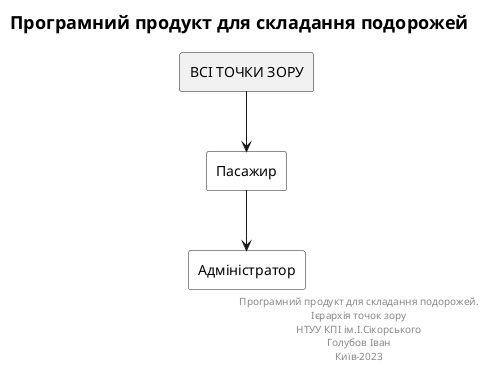@startuml UC_2.1.2
skinparam BackgroundColor transparent
skinparam componentStyle rectangle
title
<font size=18 color=black>Програмний продукт для складання подорожей
end title
component "ВСI ТОЧКИ ЗОРУ" as title_name
component "Пасажир"  as User #White
component "Адміністратор" as Admin #White
title_name-->User
User-->Admin
right footer
    Програмний продукт для складання подорожей.
    Ієрархія точок зору
    НТУУ КПІ ім.І.Сікорського
    Голубов Iван
    Київ-2023
end footer

@enduml